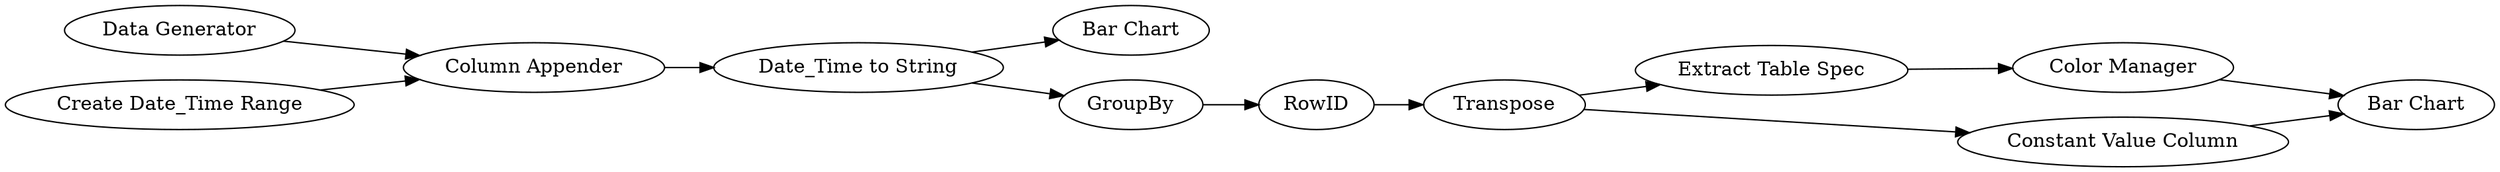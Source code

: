 digraph {
	1 [label="Data Generator"]
	2 [label="Create Date_Time Range"]
	3 [label="Column Appender"]
	4 [label="Bar Chart"]
	5 [label="Date_Time to String"]
	6 [label=GroupBy]
	7 [label=Transpose]
	8 [label="Color Manager"]
	9 [label="Extract Table Spec"]
	10 [label=RowID]
	11 [label="Bar Chart"]
	12 [label="Constant Value Column"]
	1 -> 3
	2 -> 3
	3 -> 5
	5 -> 4
	5 -> 6
	6 -> 10
	7 -> 9
	7 -> 12
	8 -> 11
	9 -> 8
	10 -> 7
	12 -> 11
	rankdir=LR
}
